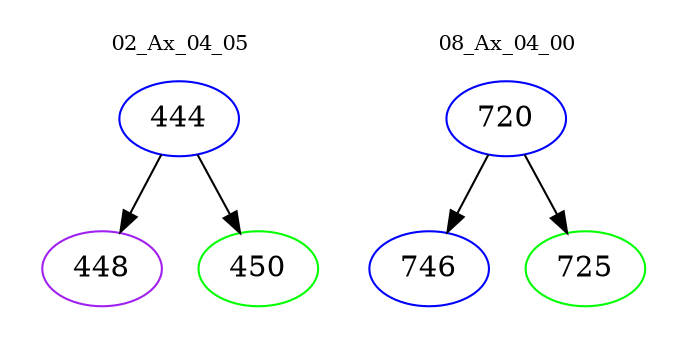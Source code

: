 digraph{
subgraph cluster_0 {
color = white
label = "02_Ax_04_05";
fontsize=10;
T0_444 [label="444", color="blue"]
T0_444 -> T0_448 [color="black"]
T0_448 [label="448", color="purple"]
T0_444 -> T0_450 [color="black"]
T0_450 [label="450", color="green"]
}
subgraph cluster_1 {
color = white
label = "08_Ax_04_00";
fontsize=10;
T1_720 [label="720", color="blue"]
T1_720 -> T1_746 [color="black"]
T1_746 [label="746", color="blue"]
T1_720 -> T1_725 [color="black"]
T1_725 [label="725", color="green"]
}
}
